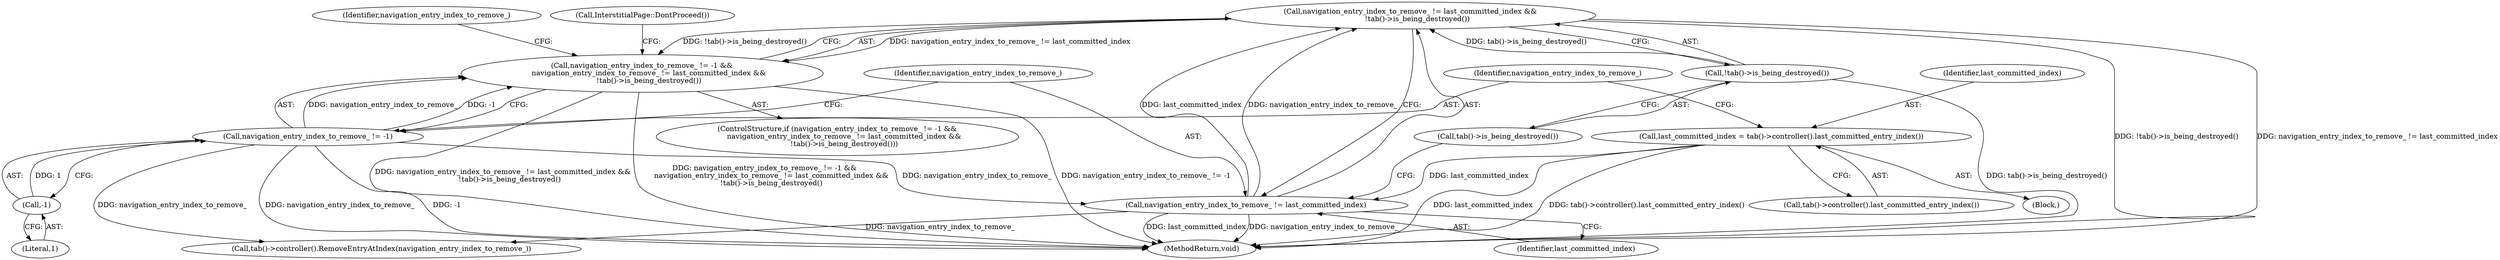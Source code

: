 digraph "0_Chrome_6a13a6c2fbae0b3269743e6a141fdfe0d9ec9793_0@API" {
"1000160" [label="(Call,navigation_entry_index_to_remove_ != last_committed_index &&\n      !tab()->is_being_destroyed())"];
"1000161" [label="(Call,navigation_entry_index_to_remove_ != last_committed_index)"];
"1000156" [label="(Call,navigation_entry_index_to_remove_ != -1)"];
"1000158" [label="(Call,-1)"];
"1000151" [label="(Call,last_committed_index = tab()->controller().last_committed_entry_index())"];
"1000164" [label="(Call,!tab()->is_being_destroyed())"];
"1000155" [label="(Call,navigation_entry_index_to_remove_ != -1 &&\n      navigation_entry_index_to_remove_ != last_committed_index &&\n      !tab()->is_being_destroyed())"];
"1000160" [label="(Call,navigation_entry_index_to_remove_ != last_committed_index &&\n      !tab()->is_being_destroyed())"];
"1000167" [label="(Call,tab()->controller().RemoveEntryAtIndex(navigation_entry_index_to_remove_))"];
"1000153" [label="(Call,tab()->controller().last_committed_entry_index())"];
"1000151" [label="(Call,last_committed_index = tab()->controller().last_committed_entry_index())"];
"1000157" [label="(Identifier,navigation_entry_index_to_remove_)"];
"1000159" [label="(Literal,1)"];
"1000174" [label="(MethodReturn,void)"];
"1000105" [label="(Block,)"];
"1000152" [label="(Identifier,last_committed_index)"];
"1000163" [label="(Identifier,last_committed_index)"];
"1000164" [label="(Call,!tab()->is_being_destroyed())"];
"1000156" [label="(Call,navigation_entry_index_to_remove_ != -1)"];
"1000165" [label="(Call,tab()->is_being_destroyed())"];
"1000158" [label="(Call,-1)"];
"1000168" [label="(Identifier,navigation_entry_index_to_remove_)"];
"1000161" [label="(Call,navigation_entry_index_to_remove_ != last_committed_index)"];
"1000173" [label="(Call,InterstitialPage::DontProceed())"];
"1000154" [label="(ControlStructure,if (navigation_entry_index_to_remove_ != -1 &&\n      navigation_entry_index_to_remove_ != last_committed_index &&\n      !tab()->is_being_destroyed()))"];
"1000162" [label="(Identifier,navigation_entry_index_to_remove_)"];
"1000155" [label="(Call,navigation_entry_index_to_remove_ != -1 &&\n      navigation_entry_index_to_remove_ != last_committed_index &&\n      !tab()->is_being_destroyed())"];
"1000160" -> "1000155"  [label="AST: "];
"1000160" -> "1000161"  [label="CFG: "];
"1000160" -> "1000164"  [label="CFG: "];
"1000161" -> "1000160"  [label="AST: "];
"1000164" -> "1000160"  [label="AST: "];
"1000155" -> "1000160"  [label="CFG: "];
"1000160" -> "1000174"  [label="DDG: !tab()->is_being_destroyed()"];
"1000160" -> "1000174"  [label="DDG: navigation_entry_index_to_remove_ != last_committed_index"];
"1000160" -> "1000155"  [label="DDG: navigation_entry_index_to_remove_ != last_committed_index"];
"1000160" -> "1000155"  [label="DDG: !tab()->is_being_destroyed()"];
"1000161" -> "1000160"  [label="DDG: navigation_entry_index_to_remove_"];
"1000161" -> "1000160"  [label="DDG: last_committed_index"];
"1000164" -> "1000160"  [label="DDG: tab()->is_being_destroyed()"];
"1000161" -> "1000163"  [label="CFG: "];
"1000162" -> "1000161"  [label="AST: "];
"1000163" -> "1000161"  [label="AST: "];
"1000165" -> "1000161"  [label="CFG: "];
"1000161" -> "1000174"  [label="DDG: last_committed_index"];
"1000161" -> "1000174"  [label="DDG: navigation_entry_index_to_remove_"];
"1000156" -> "1000161"  [label="DDG: navigation_entry_index_to_remove_"];
"1000151" -> "1000161"  [label="DDG: last_committed_index"];
"1000161" -> "1000167"  [label="DDG: navigation_entry_index_to_remove_"];
"1000156" -> "1000155"  [label="AST: "];
"1000156" -> "1000158"  [label="CFG: "];
"1000157" -> "1000156"  [label="AST: "];
"1000158" -> "1000156"  [label="AST: "];
"1000162" -> "1000156"  [label="CFG: "];
"1000155" -> "1000156"  [label="CFG: "];
"1000156" -> "1000174"  [label="DDG: navigation_entry_index_to_remove_"];
"1000156" -> "1000174"  [label="DDG: -1"];
"1000156" -> "1000155"  [label="DDG: navigation_entry_index_to_remove_"];
"1000156" -> "1000155"  [label="DDG: -1"];
"1000158" -> "1000156"  [label="DDG: 1"];
"1000156" -> "1000167"  [label="DDG: navigation_entry_index_to_remove_"];
"1000158" -> "1000159"  [label="CFG: "];
"1000159" -> "1000158"  [label="AST: "];
"1000151" -> "1000105"  [label="AST: "];
"1000151" -> "1000153"  [label="CFG: "];
"1000152" -> "1000151"  [label="AST: "];
"1000153" -> "1000151"  [label="AST: "];
"1000157" -> "1000151"  [label="CFG: "];
"1000151" -> "1000174"  [label="DDG: last_committed_index"];
"1000151" -> "1000174"  [label="DDG: tab()->controller().last_committed_entry_index()"];
"1000164" -> "1000165"  [label="CFG: "];
"1000165" -> "1000164"  [label="AST: "];
"1000164" -> "1000174"  [label="DDG: tab()->is_being_destroyed()"];
"1000155" -> "1000154"  [label="AST: "];
"1000168" -> "1000155"  [label="CFG: "];
"1000173" -> "1000155"  [label="CFG: "];
"1000155" -> "1000174"  [label="DDG: navigation_entry_index_to_remove_ != last_committed_index &&\n      !tab()->is_being_destroyed()"];
"1000155" -> "1000174"  [label="DDG: navigation_entry_index_to_remove_ != -1 &&\n      navigation_entry_index_to_remove_ != last_committed_index &&\n      !tab()->is_being_destroyed()"];
"1000155" -> "1000174"  [label="DDG: navigation_entry_index_to_remove_ != -1"];
}
